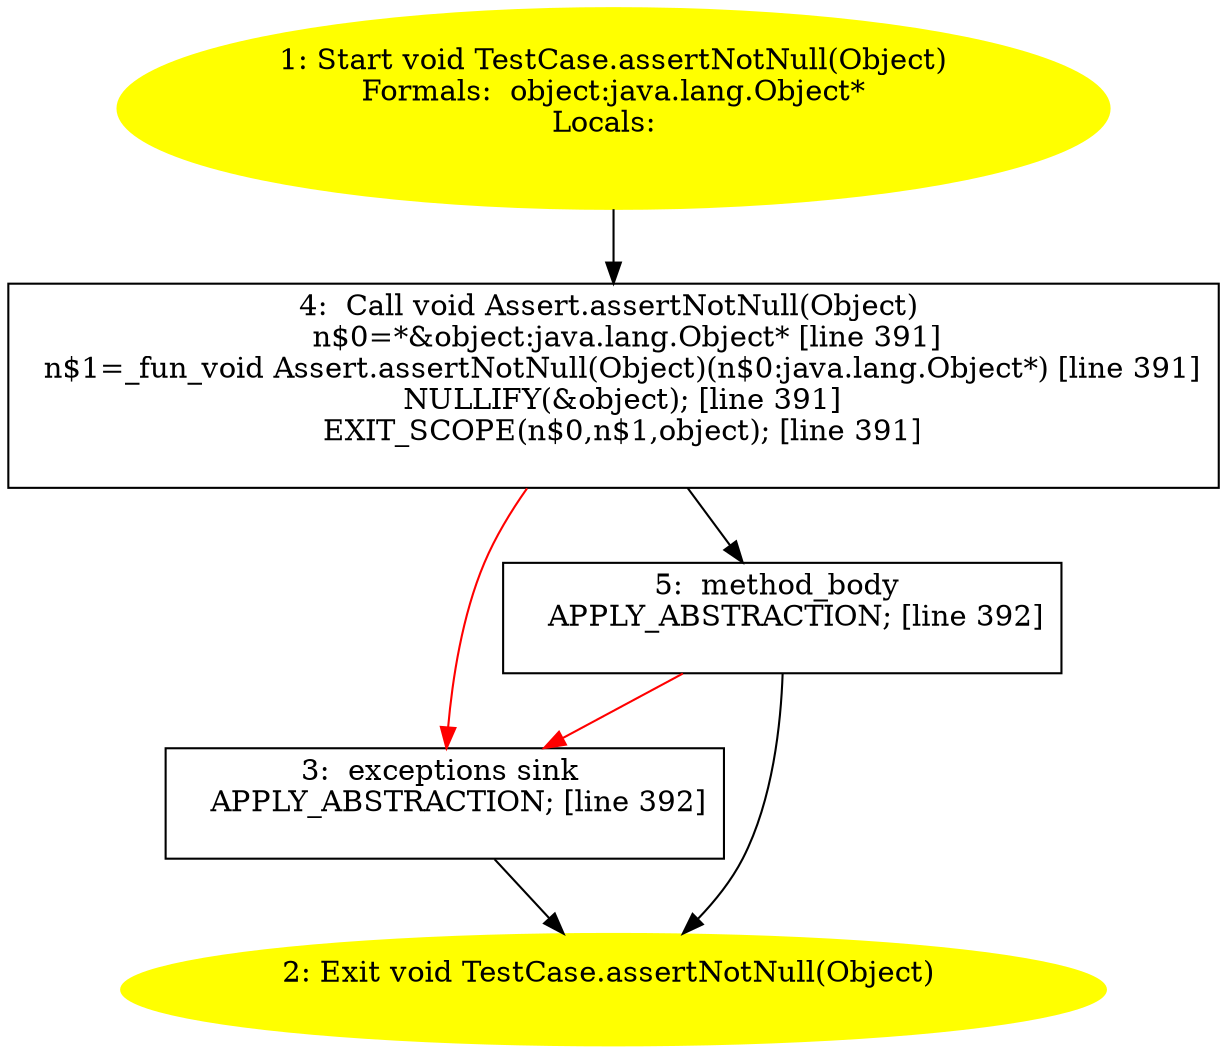 /* @generated */
digraph cfg {
"junit.framework.TestCase.assertNotNull(java.lang.Object):void.10d9240645b278b3ccfd0de7fb79fc79_1" [label="1: Start void TestCase.assertNotNull(Object)\nFormals:  object:java.lang.Object*\nLocals:  \n  " color=yellow style=filled]
	

	 "junit.framework.TestCase.assertNotNull(java.lang.Object):void.10d9240645b278b3ccfd0de7fb79fc79_1" -> "junit.framework.TestCase.assertNotNull(java.lang.Object):void.10d9240645b278b3ccfd0de7fb79fc79_4" ;
"junit.framework.TestCase.assertNotNull(java.lang.Object):void.10d9240645b278b3ccfd0de7fb79fc79_2" [label="2: Exit void TestCase.assertNotNull(Object) \n  " color=yellow style=filled]
	

"junit.framework.TestCase.assertNotNull(java.lang.Object):void.10d9240645b278b3ccfd0de7fb79fc79_3" [label="3:  exceptions sink \n   APPLY_ABSTRACTION; [line 392]\n " shape="box"]
	

	 "junit.framework.TestCase.assertNotNull(java.lang.Object):void.10d9240645b278b3ccfd0de7fb79fc79_3" -> "junit.framework.TestCase.assertNotNull(java.lang.Object):void.10d9240645b278b3ccfd0de7fb79fc79_2" ;
"junit.framework.TestCase.assertNotNull(java.lang.Object):void.10d9240645b278b3ccfd0de7fb79fc79_4" [label="4:  Call void Assert.assertNotNull(Object) \n   n$0=*&object:java.lang.Object* [line 391]\n  n$1=_fun_void Assert.assertNotNull(Object)(n$0:java.lang.Object*) [line 391]\n  NULLIFY(&object); [line 391]\n  EXIT_SCOPE(n$0,n$1,object); [line 391]\n " shape="box"]
	

	 "junit.framework.TestCase.assertNotNull(java.lang.Object):void.10d9240645b278b3ccfd0de7fb79fc79_4" -> "junit.framework.TestCase.assertNotNull(java.lang.Object):void.10d9240645b278b3ccfd0de7fb79fc79_5" ;
	 "junit.framework.TestCase.assertNotNull(java.lang.Object):void.10d9240645b278b3ccfd0de7fb79fc79_4" -> "junit.framework.TestCase.assertNotNull(java.lang.Object):void.10d9240645b278b3ccfd0de7fb79fc79_3" [color="red" ];
"junit.framework.TestCase.assertNotNull(java.lang.Object):void.10d9240645b278b3ccfd0de7fb79fc79_5" [label="5:  method_body \n   APPLY_ABSTRACTION; [line 392]\n " shape="box"]
	

	 "junit.framework.TestCase.assertNotNull(java.lang.Object):void.10d9240645b278b3ccfd0de7fb79fc79_5" -> "junit.framework.TestCase.assertNotNull(java.lang.Object):void.10d9240645b278b3ccfd0de7fb79fc79_2" ;
	 "junit.framework.TestCase.assertNotNull(java.lang.Object):void.10d9240645b278b3ccfd0de7fb79fc79_5" -> "junit.framework.TestCase.assertNotNull(java.lang.Object):void.10d9240645b278b3ccfd0de7fb79fc79_3" [color="red" ];
}
